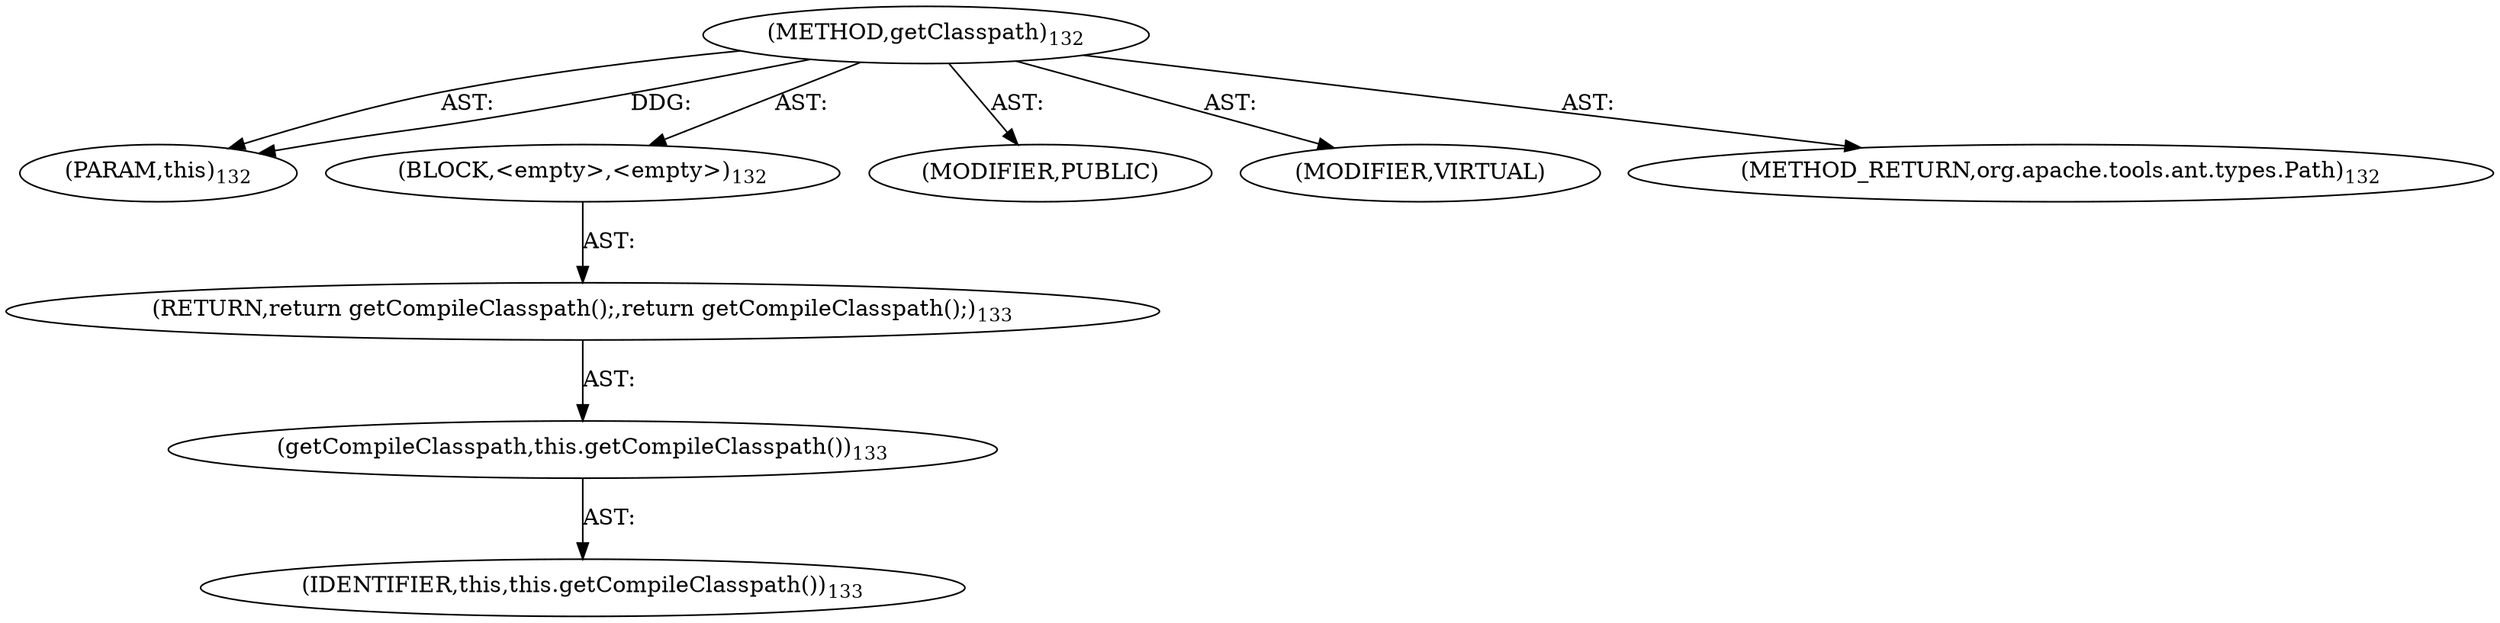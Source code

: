 digraph "getClasspath" {  
"111669149703" [label = <(METHOD,getClasspath)<SUB>132</SUB>> ]
"115964116993" [label = <(PARAM,this)<SUB>132</SUB>> ]
"25769803783" [label = <(BLOCK,&lt;empty&gt;,&lt;empty&gt;)<SUB>132</SUB>> ]
"146028888069" [label = <(RETURN,return getCompileClasspath();,return getCompileClasspath();)<SUB>133</SUB>> ]
"30064771081" [label = <(getCompileClasspath,this.getCompileClasspath())<SUB>133</SUB>> ]
"68719476737" [label = <(IDENTIFIER,this,this.getCompileClasspath())<SUB>133</SUB>> ]
"133143986194" [label = <(MODIFIER,PUBLIC)> ]
"133143986195" [label = <(MODIFIER,VIRTUAL)> ]
"128849018887" [label = <(METHOD_RETURN,org.apache.tools.ant.types.Path)<SUB>132</SUB>> ]
  "111669149703" -> "115964116993"  [ label = "AST: "] 
  "111669149703" -> "25769803783"  [ label = "AST: "] 
  "111669149703" -> "133143986194"  [ label = "AST: "] 
  "111669149703" -> "133143986195"  [ label = "AST: "] 
  "111669149703" -> "128849018887"  [ label = "AST: "] 
  "25769803783" -> "146028888069"  [ label = "AST: "] 
  "146028888069" -> "30064771081"  [ label = "AST: "] 
  "30064771081" -> "68719476737"  [ label = "AST: "] 
  "111669149703" -> "115964116993"  [ label = "DDG: "] 
}
